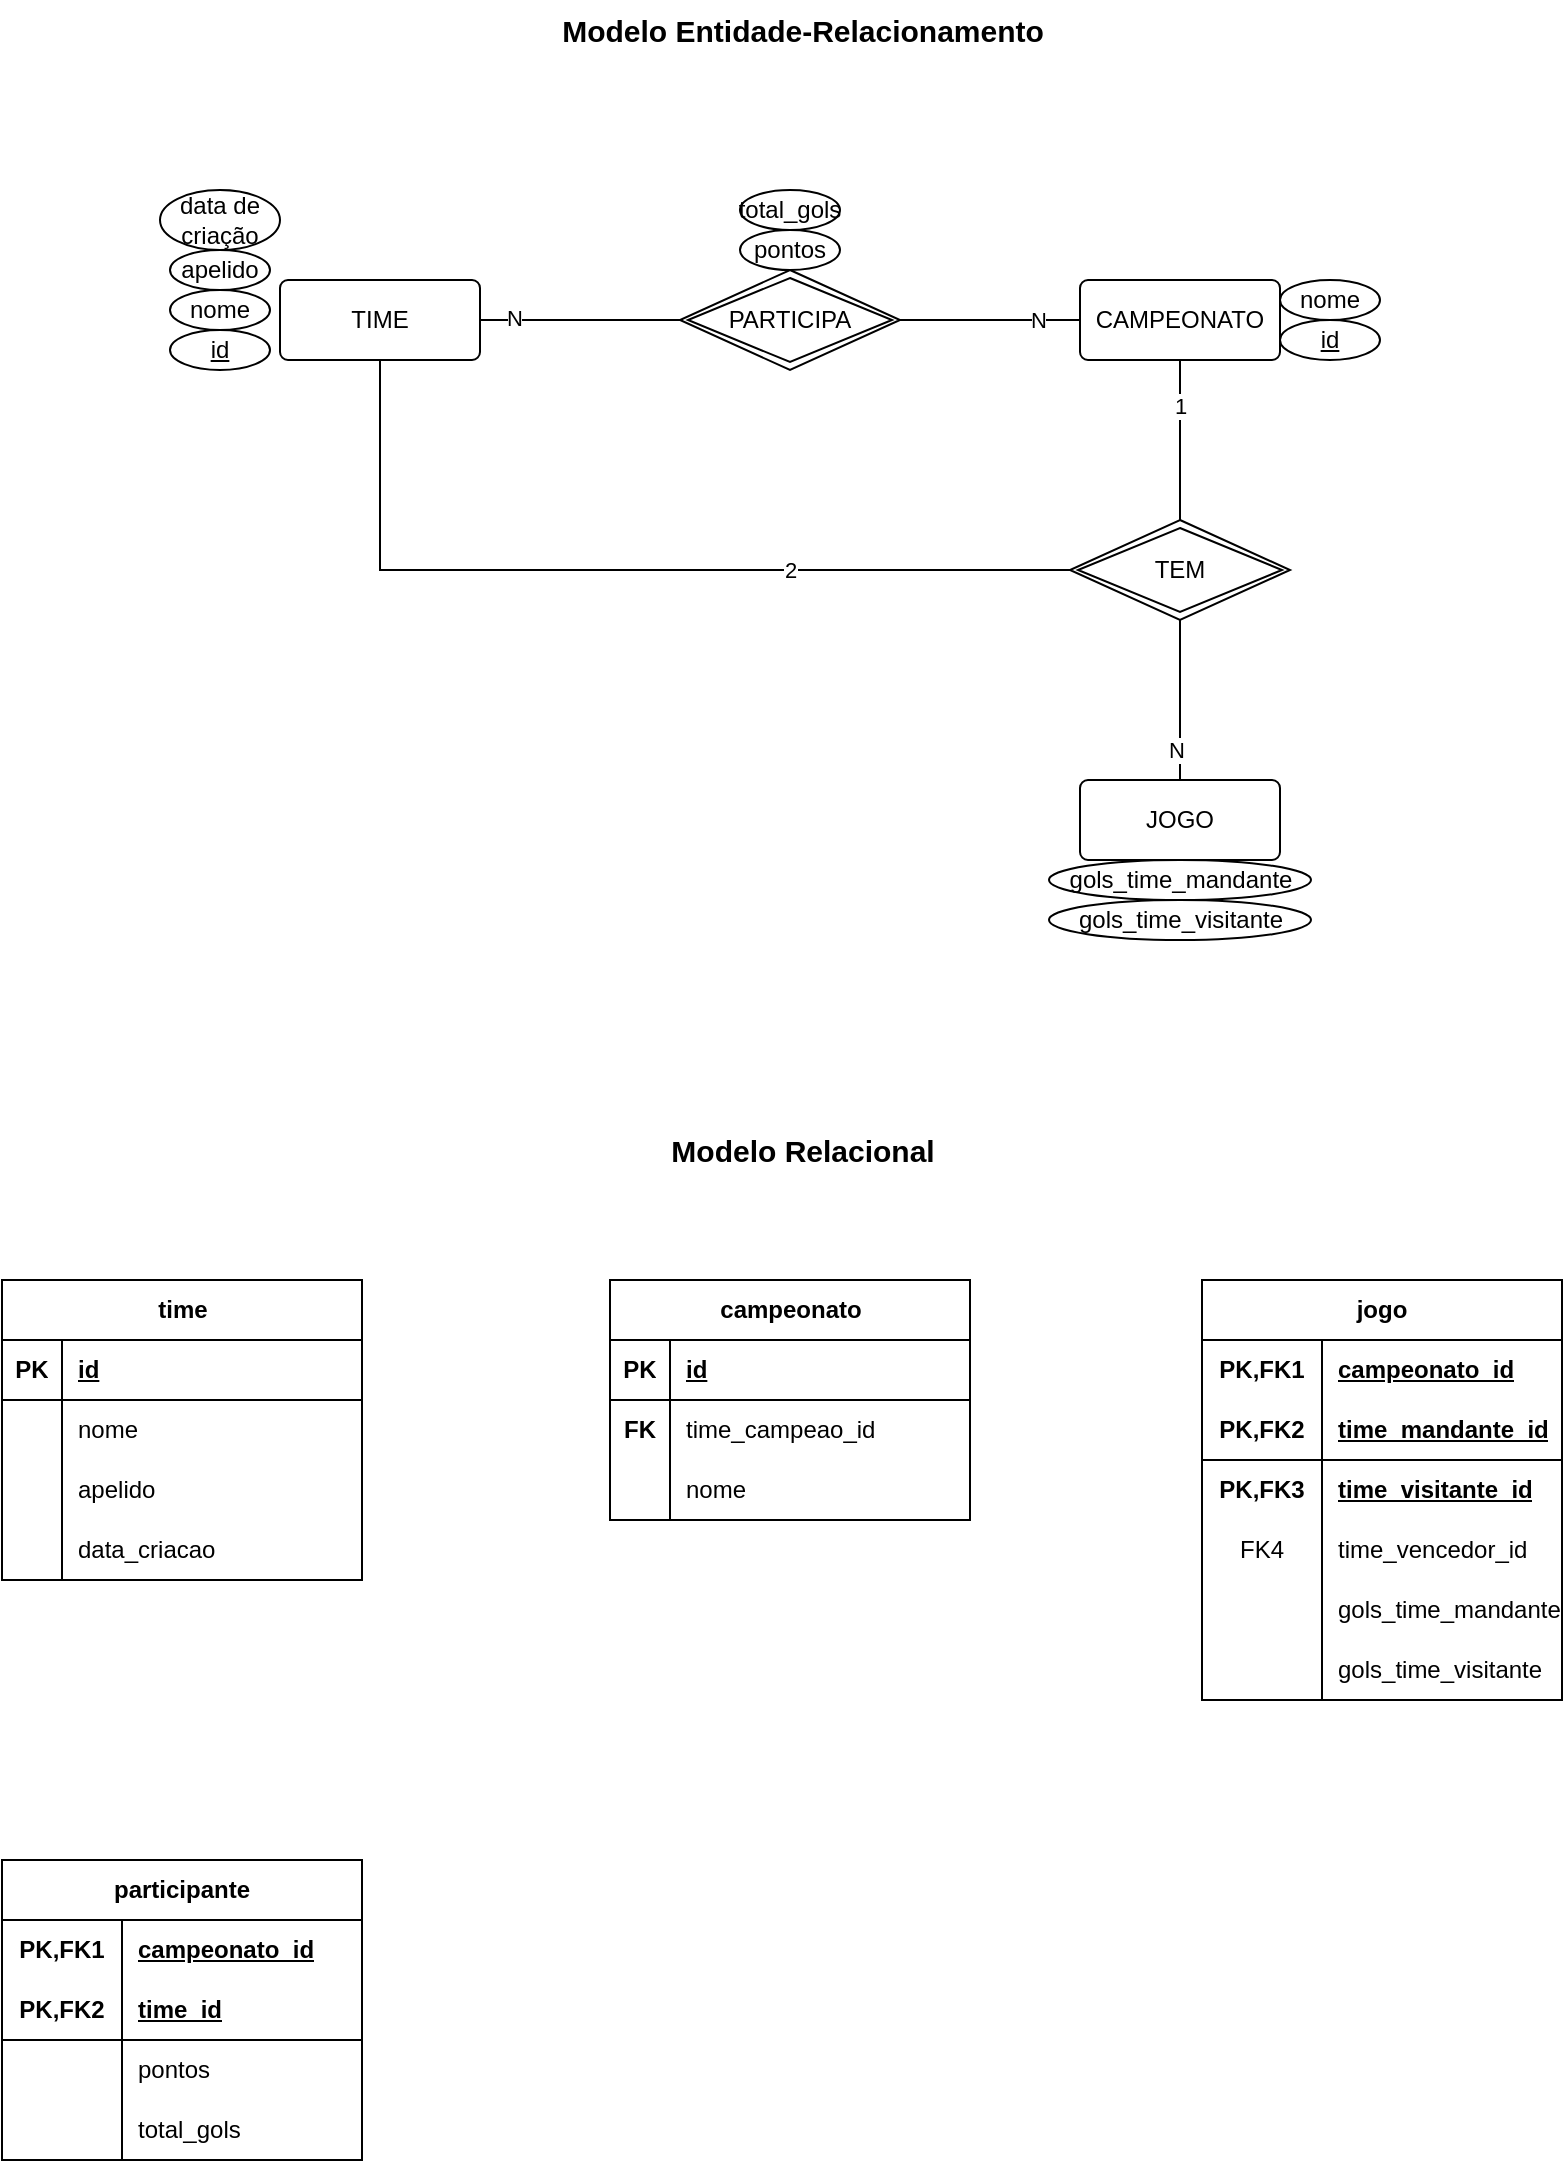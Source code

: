 <mxfile version="24.4.6" type="device">
  <diagram name="Página-1" id="VXblVbOKyWeB-gYm5yo9">
    <mxGraphModel dx="1434" dy="796" grid="1" gridSize="10" guides="1" tooltips="1" connect="1" arrows="1" fold="1" page="1" pageScale="1" pageWidth="827" pageHeight="1169" math="0" shadow="0">
      <root>
        <mxCell id="0" />
        <mxCell id="1" parent="0" />
        <mxCell id="goC1NKmQpTko3ypFXfzP-6" style="edgeStyle=orthogonalEdgeStyle;rounded=0;orthogonalLoop=1;jettySize=auto;html=1;entryX=0;entryY=0.5;entryDx=0;entryDy=0;endArrow=none;endFill=0;" parent="1" source="goC1NKmQpTko3ypFXfzP-1" target="goC1NKmQpTko3ypFXfzP-5" edge="1">
          <mxGeometry relative="1" as="geometry" />
        </mxCell>
        <mxCell id="goC1NKmQpTko3ypFXfzP-9" value="N" style="edgeLabel;html=1;align=center;verticalAlign=middle;resizable=0;points=[];" parent="goC1NKmQpTko3ypFXfzP-6" vertex="1" connectable="0">
          <mxGeometry x="-0.66" y="1" relative="1" as="geometry">
            <mxPoint as="offset" />
          </mxGeometry>
        </mxCell>
        <mxCell id="goC1NKmQpTko3ypFXfzP-47" style="edgeStyle=orthogonalEdgeStyle;rounded=0;orthogonalLoop=1;jettySize=auto;html=1;exitX=0.5;exitY=1;exitDx=0;exitDy=0;entryX=0;entryY=0.5;entryDx=0;entryDy=0;endArrow=none;endFill=0;" parent="1" source="goC1NKmQpTko3ypFXfzP-1" target="goC1NKmQpTko3ypFXfzP-10" edge="1">
          <mxGeometry relative="1" as="geometry" />
        </mxCell>
        <mxCell id="goC1NKmQpTko3ypFXfzP-48" value="2" style="edgeLabel;html=1;align=center;verticalAlign=middle;resizable=0;points=[];" parent="goC1NKmQpTko3ypFXfzP-47" vertex="1" connectable="0">
          <mxGeometry x="0.271" y="-1" relative="1" as="geometry">
            <mxPoint x="24" y="-1" as="offset" />
          </mxGeometry>
        </mxCell>
        <mxCell id="goC1NKmQpTko3ypFXfzP-1" value="TIME" style="rounded=1;arcSize=10;whiteSpace=wrap;html=1;align=center;" parent="1" vertex="1">
          <mxGeometry x="169" y="410" width="100" height="40" as="geometry" />
        </mxCell>
        <mxCell id="goC1NKmQpTko3ypFXfzP-11" style="edgeStyle=orthogonalEdgeStyle;rounded=0;orthogonalLoop=1;jettySize=auto;html=1;entryX=0.5;entryY=0;entryDx=0;entryDy=0;endArrow=none;endFill=0;" parent="1" source="goC1NKmQpTko3ypFXfzP-3" target="goC1NKmQpTko3ypFXfzP-10" edge="1">
          <mxGeometry relative="1" as="geometry" />
        </mxCell>
        <mxCell id="goC1NKmQpTko3ypFXfzP-14" value="1" style="edgeLabel;html=1;align=center;verticalAlign=middle;resizable=0;points=[];" parent="goC1NKmQpTko3ypFXfzP-11" vertex="1" connectable="0">
          <mxGeometry x="-0.425" y="2" relative="1" as="geometry">
            <mxPoint x="-2" as="offset" />
          </mxGeometry>
        </mxCell>
        <mxCell id="goC1NKmQpTko3ypFXfzP-3" value="CAMPEONATO" style="rounded=1;arcSize=10;whiteSpace=wrap;html=1;align=center;" parent="1" vertex="1">
          <mxGeometry x="569" y="410" width="100" height="40" as="geometry" />
        </mxCell>
        <mxCell id="goC1NKmQpTko3ypFXfzP-4" value="JOGO" style="rounded=1;arcSize=10;whiteSpace=wrap;html=1;align=center;" parent="1" vertex="1">
          <mxGeometry x="569" y="660" width="100" height="40" as="geometry" />
        </mxCell>
        <mxCell id="goC1NKmQpTko3ypFXfzP-7" style="edgeStyle=orthogonalEdgeStyle;rounded=0;orthogonalLoop=1;jettySize=auto;html=1;entryX=0;entryY=0.5;entryDx=0;entryDy=0;endArrow=none;endFill=0;" parent="1" source="goC1NKmQpTko3ypFXfzP-5" target="goC1NKmQpTko3ypFXfzP-3" edge="1">
          <mxGeometry relative="1" as="geometry" />
        </mxCell>
        <mxCell id="goC1NKmQpTko3ypFXfzP-8" value="N" style="edgeLabel;html=1;align=center;verticalAlign=middle;resizable=0;points=[];" parent="goC1NKmQpTko3ypFXfzP-7" vertex="1" connectable="0">
          <mxGeometry x="0.533" relative="1" as="geometry">
            <mxPoint as="offset" />
          </mxGeometry>
        </mxCell>
        <mxCell id="goC1NKmQpTko3ypFXfzP-5" value="PARTICIPA" style="shape=rhombus;double=1;perimeter=rhombusPerimeter;whiteSpace=wrap;html=1;align=center;" parent="1" vertex="1">
          <mxGeometry x="369" y="405" width="110" height="50" as="geometry" />
        </mxCell>
        <mxCell id="goC1NKmQpTko3ypFXfzP-12" style="edgeStyle=orthogonalEdgeStyle;rounded=0;orthogonalLoop=1;jettySize=auto;html=1;endArrow=none;endFill=0;" parent="1" source="goC1NKmQpTko3ypFXfzP-10" target="goC1NKmQpTko3ypFXfzP-4" edge="1">
          <mxGeometry relative="1" as="geometry" />
        </mxCell>
        <mxCell id="goC1NKmQpTko3ypFXfzP-13" value="N" style="edgeLabel;html=1;align=center;verticalAlign=middle;resizable=0;points=[];" parent="goC1NKmQpTko3ypFXfzP-12" vertex="1" connectable="0">
          <mxGeometry x="0.625" y="-2" relative="1" as="geometry">
            <mxPoint as="offset" />
          </mxGeometry>
        </mxCell>
        <mxCell id="goC1NKmQpTko3ypFXfzP-10" value="TEM" style="shape=rhombus;double=1;perimeter=rhombusPerimeter;whiteSpace=wrap;html=1;align=center;" parent="1" vertex="1">
          <mxGeometry x="564" y="530" width="110" height="50" as="geometry" />
        </mxCell>
        <mxCell id="goC1NKmQpTko3ypFXfzP-15" value="id" style="ellipse;whiteSpace=wrap;html=1;align=center;fontStyle=4;" parent="1" vertex="1">
          <mxGeometry x="114" y="435" width="50" height="20" as="geometry" />
        </mxCell>
        <mxCell id="goC1NKmQpTko3ypFXfzP-16" value="nome" style="ellipse;whiteSpace=wrap;html=1;align=center;" parent="1" vertex="1">
          <mxGeometry x="114" y="415" width="50" height="20" as="geometry" />
        </mxCell>
        <mxCell id="goC1NKmQpTko3ypFXfzP-17" value="apelido" style="ellipse;whiteSpace=wrap;html=1;align=center;" parent="1" vertex="1">
          <mxGeometry x="114" y="395" width="50" height="20" as="geometry" />
        </mxCell>
        <mxCell id="goC1NKmQpTko3ypFXfzP-18" value="data de criação" style="ellipse;whiteSpace=wrap;html=1;align=center;" parent="1" vertex="1">
          <mxGeometry x="109" y="365" width="60" height="30" as="geometry" />
        </mxCell>
        <mxCell id="goC1NKmQpTko3ypFXfzP-19" value="id" style="ellipse;whiteSpace=wrap;html=1;align=center;fontStyle=4;" parent="1" vertex="1">
          <mxGeometry x="669" y="430" width="50" height="20" as="geometry" />
        </mxCell>
        <mxCell id="goC1NKmQpTko3ypFXfzP-33" value="pontos" style="ellipse;whiteSpace=wrap;html=1;align=center;" parent="1" vertex="1">
          <mxGeometry x="399" y="385" width="50" height="20" as="geometry" />
        </mxCell>
        <mxCell id="goC1NKmQpTko3ypFXfzP-34" value="nome" style="ellipse;whiteSpace=wrap;html=1;align=center;" parent="1" vertex="1">
          <mxGeometry x="669" y="410" width="50" height="20" as="geometry" />
        </mxCell>
        <mxCell id="goC1NKmQpTko3ypFXfzP-49" value="total_gols" style="ellipse;whiteSpace=wrap;html=1;align=center;" parent="1" vertex="1">
          <mxGeometry x="399" y="365" width="50" height="20" as="geometry" />
        </mxCell>
        <mxCell id="goC1NKmQpTko3ypFXfzP-50" value="gols_time_mandante" style="ellipse;whiteSpace=wrap;html=1;align=center;" parent="1" vertex="1">
          <mxGeometry x="553.5" y="700" width="131" height="20" as="geometry" />
        </mxCell>
        <mxCell id="goC1NKmQpTko3ypFXfzP-51" value="gols_time_visitante" style="ellipse;whiteSpace=wrap;html=1;align=center;" parent="1" vertex="1">
          <mxGeometry x="553.5" y="720" width="131" height="20" as="geometry" />
        </mxCell>
        <mxCell id="goC1NKmQpTko3ypFXfzP-52" value="Modelo Entidade-Relacionamento" style="text;html=1;align=center;verticalAlign=middle;resizable=0;points=[];autosize=1;strokeColor=none;fillColor=none;fontStyle=1;fontSize=15;" parent="1" vertex="1">
          <mxGeometry x="305" y="270" width="250" height="30" as="geometry" />
        </mxCell>
        <mxCell id="goC1NKmQpTko3ypFXfzP-53" value="Modelo Relacional" style="text;html=1;align=center;verticalAlign=middle;resizable=0;points=[];autosize=1;strokeColor=none;fillColor=none;fontStyle=1;fontSize=15;" parent="1" vertex="1">
          <mxGeometry x="355" y="830" width="150" height="30" as="geometry" />
        </mxCell>
        <mxCell id="goC1NKmQpTko3ypFXfzP-54" value="time" style="shape=table;startSize=30;container=1;collapsible=1;childLayout=tableLayout;fixedRows=1;rowLines=0;fontStyle=1;align=center;resizeLast=1;html=1;" parent="1" vertex="1">
          <mxGeometry x="30" y="910" width="180" height="150" as="geometry" />
        </mxCell>
        <mxCell id="goC1NKmQpTko3ypFXfzP-55" value="" style="shape=tableRow;horizontal=0;startSize=0;swimlaneHead=0;swimlaneBody=0;fillColor=none;collapsible=0;dropTarget=0;points=[[0,0.5],[1,0.5]];portConstraint=eastwest;top=0;left=0;right=0;bottom=1;" parent="goC1NKmQpTko3ypFXfzP-54" vertex="1">
          <mxGeometry y="30" width="180" height="30" as="geometry" />
        </mxCell>
        <mxCell id="goC1NKmQpTko3ypFXfzP-56" value="PK" style="shape=partialRectangle;connectable=0;fillColor=none;top=0;left=0;bottom=0;right=0;fontStyle=1;overflow=hidden;whiteSpace=wrap;html=1;" parent="goC1NKmQpTko3ypFXfzP-55" vertex="1">
          <mxGeometry width="30" height="30" as="geometry">
            <mxRectangle width="30" height="30" as="alternateBounds" />
          </mxGeometry>
        </mxCell>
        <mxCell id="goC1NKmQpTko3ypFXfzP-57" value="id" style="shape=partialRectangle;connectable=0;fillColor=none;top=0;left=0;bottom=0;right=0;align=left;spacingLeft=6;fontStyle=5;overflow=hidden;whiteSpace=wrap;html=1;" parent="goC1NKmQpTko3ypFXfzP-55" vertex="1">
          <mxGeometry x="30" width="150" height="30" as="geometry">
            <mxRectangle width="150" height="30" as="alternateBounds" />
          </mxGeometry>
        </mxCell>
        <mxCell id="goC1NKmQpTko3ypFXfzP-58" value="" style="shape=tableRow;horizontal=0;startSize=0;swimlaneHead=0;swimlaneBody=0;fillColor=none;collapsible=0;dropTarget=0;points=[[0,0.5],[1,0.5]];portConstraint=eastwest;top=0;left=0;right=0;bottom=0;" parent="goC1NKmQpTko3ypFXfzP-54" vertex="1">
          <mxGeometry y="60" width="180" height="30" as="geometry" />
        </mxCell>
        <mxCell id="goC1NKmQpTko3ypFXfzP-59" value="" style="shape=partialRectangle;connectable=0;fillColor=none;top=0;left=0;bottom=0;right=0;editable=1;overflow=hidden;whiteSpace=wrap;html=1;" parent="goC1NKmQpTko3ypFXfzP-58" vertex="1">
          <mxGeometry width="30" height="30" as="geometry">
            <mxRectangle width="30" height="30" as="alternateBounds" />
          </mxGeometry>
        </mxCell>
        <mxCell id="goC1NKmQpTko3ypFXfzP-60" value="nome" style="shape=partialRectangle;connectable=0;fillColor=none;top=0;left=0;bottom=0;right=0;align=left;spacingLeft=6;overflow=hidden;whiteSpace=wrap;html=1;" parent="goC1NKmQpTko3ypFXfzP-58" vertex="1">
          <mxGeometry x="30" width="150" height="30" as="geometry">
            <mxRectangle width="150" height="30" as="alternateBounds" />
          </mxGeometry>
        </mxCell>
        <mxCell id="goC1NKmQpTko3ypFXfzP-61" value="" style="shape=tableRow;horizontal=0;startSize=0;swimlaneHead=0;swimlaneBody=0;fillColor=none;collapsible=0;dropTarget=0;points=[[0,0.5],[1,0.5]];portConstraint=eastwest;top=0;left=0;right=0;bottom=0;" parent="goC1NKmQpTko3ypFXfzP-54" vertex="1">
          <mxGeometry y="90" width="180" height="30" as="geometry" />
        </mxCell>
        <mxCell id="goC1NKmQpTko3ypFXfzP-62" value="" style="shape=partialRectangle;connectable=0;fillColor=none;top=0;left=0;bottom=0;right=0;editable=1;overflow=hidden;whiteSpace=wrap;html=1;" parent="goC1NKmQpTko3ypFXfzP-61" vertex="1">
          <mxGeometry width="30" height="30" as="geometry">
            <mxRectangle width="30" height="30" as="alternateBounds" />
          </mxGeometry>
        </mxCell>
        <mxCell id="goC1NKmQpTko3ypFXfzP-63" value="apelido" style="shape=partialRectangle;connectable=0;fillColor=none;top=0;left=0;bottom=0;right=0;align=left;spacingLeft=6;overflow=hidden;whiteSpace=wrap;html=1;" parent="goC1NKmQpTko3ypFXfzP-61" vertex="1">
          <mxGeometry x="30" width="150" height="30" as="geometry">
            <mxRectangle width="150" height="30" as="alternateBounds" />
          </mxGeometry>
        </mxCell>
        <mxCell id="goC1NKmQpTko3ypFXfzP-64" value="" style="shape=tableRow;horizontal=0;startSize=0;swimlaneHead=0;swimlaneBody=0;fillColor=none;collapsible=0;dropTarget=0;points=[[0,0.5],[1,0.5]];portConstraint=eastwest;top=0;left=0;right=0;bottom=0;" parent="goC1NKmQpTko3ypFXfzP-54" vertex="1">
          <mxGeometry y="120" width="180" height="30" as="geometry" />
        </mxCell>
        <mxCell id="goC1NKmQpTko3ypFXfzP-65" value="" style="shape=partialRectangle;connectable=0;fillColor=none;top=0;left=0;bottom=0;right=0;editable=1;overflow=hidden;whiteSpace=wrap;html=1;" parent="goC1NKmQpTko3ypFXfzP-64" vertex="1">
          <mxGeometry width="30" height="30" as="geometry">
            <mxRectangle width="30" height="30" as="alternateBounds" />
          </mxGeometry>
        </mxCell>
        <mxCell id="goC1NKmQpTko3ypFXfzP-66" value="data_criacao" style="shape=partialRectangle;connectable=0;fillColor=none;top=0;left=0;bottom=0;right=0;align=left;spacingLeft=6;overflow=hidden;whiteSpace=wrap;html=1;" parent="goC1NKmQpTko3ypFXfzP-64" vertex="1">
          <mxGeometry x="30" width="150" height="30" as="geometry">
            <mxRectangle width="150" height="30" as="alternateBounds" />
          </mxGeometry>
        </mxCell>
        <mxCell id="goC1NKmQpTko3ypFXfzP-80" value="campeonato" style="shape=table;startSize=30;container=1;collapsible=1;childLayout=tableLayout;fixedRows=1;rowLines=0;fontStyle=1;align=center;resizeLast=1;html=1;" parent="1" vertex="1">
          <mxGeometry x="334" y="910" width="180" height="120" as="geometry" />
        </mxCell>
        <mxCell id="goC1NKmQpTko3ypFXfzP-81" value="" style="shape=tableRow;horizontal=0;startSize=0;swimlaneHead=0;swimlaneBody=0;fillColor=none;collapsible=0;dropTarget=0;points=[[0,0.5],[1,0.5]];portConstraint=eastwest;top=0;left=0;right=0;bottom=1;" parent="goC1NKmQpTko3ypFXfzP-80" vertex="1">
          <mxGeometry y="30" width="180" height="30" as="geometry" />
        </mxCell>
        <mxCell id="goC1NKmQpTko3ypFXfzP-82" value="PK" style="shape=partialRectangle;connectable=0;fillColor=none;top=0;left=0;bottom=0;right=0;fontStyle=1;overflow=hidden;whiteSpace=wrap;html=1;" parent="goC1NKmQpTko3ypFXfzP-81" vertex="1">
          <mxGeometry width="30" height="30" as="geometry">
            <mxRectangle width="30" height="30" as="alternateBounds" />
          </mxGeometry>
        </mxCell>
        <mxCell id="goC1NKmQpTko3ypFXfzP-83" value="id" style="shape=partialRectangle;connectable=0;fillColor=none;top=0;left=0;bottom=0;right=0;align=left;spacingLeft=6;fontStyle=5;overflow=hidden;whiteSpace=wrap;html=1;" parent="goC1NKmQpTko3ypFXfzP-81" vertex="1">
          <mxGeometry x="30" width="150" height="30" as="geometry">
            <mxRectangle width="150" height="30" as="alternateBounds" />
          </mxGeometry>
        </mxCell>
        <mxCell id="goC1NKmQpTko3ypFXfzP-84" value="" style="shape=tableRow;horizontal=0;startSize=0;swimlaneHead=0;swimlaneBody=0;fillColor=none;collapsible=0;dropTarget=0;points=[[0,0.5],[1,0.5]];portConstraint=eastwest;top=0;left=0;right=0;bottom=0;" parent="goC1NKmQpTko3ypFXfzP-80" vertex="1">
          <mxGeometry y="60" width="180" height="30" as="geometry" />
        </mxCell>
        <mxCell id="goC1NKmQpTko3ypFXfzP-85" value="&lt;b&gt;FK&lt;/b&gt;" style="shape=partialRectangle;connectable=0;fillColor=none;top=0;left=0;bottom=0;right=0;editable=1;overflow=hidden;whiteSpace=wrap;html=1;" parent="goC1NKmQpTko3ypFXfzP-84" vertex="1">
          <mxGeometry width="30" height="30" as="geometry">
            <mxRectangle width="30" height="30" as="alternateBounds" />
          </mxGeometry>
        </mxCell>
        <mxCell id="goC1NKmQpTko3ypFXfzP-86" value="time_campeao_id" style="shape=partialRectangle;connectable=0;fillColor=none;top=0;left=0;bottom=0;right=0;align=left;spacingLeft=6;overflow=hidden;whiteSpace=wrap;html=1;" parent="goC1NKmQpTko3ypFXfzP-84" vertex="1">
          <mxGeometry x="30" width="150" height="30" as="geometry">
            <mxRectangle width="150" height="30" as="alternateBounds" />
          </mxGeometry>
        </mxCell>
        <mxCell id="goC1NKmQpTko3ypFXfzP-87" value="" style="shape=tableRow;horizontal=0;startSize=0;swimlaneHead=0;swimlaneBody=0;fillColor=none;collapsible=0;dropTarget=0;points=[[0,0.5],[1,0.5]];portConstraint=eastwest;top=0;left=0;right=0;bottom=0;" parent="goC1NKmQpTko3ypFXfzP-80" vertex="1">
          <mxGeometry y="90" width="180" height="30" as="geometry" />
        </mxCell>
        <mxCell id="goC1NKmQpTko3ypFXfzP-88" value="" style="shape=partialRectangle;connectable=0;fillColor=none;top=0;left=0;bottom=0;right=0;editable=1;overflow=hidden;whiteSpace=wrap;html=1;" parent="goC1NKmQpTko3ypFXfzP-87" vertex="1">
          <mxGeometry width="30" height="30" as="geometry">
            <mxRectangle width="30" height="30" as="alternateBounds" />
          </mxGeometry>
        </mxCell>
        <mxCell id="goC1NKmQpTko3ypFXfzP-89" value="nome" style="shape=partialRectangle;connectable=0;fillColor=none;top=0;left=0;bottom=0;right=0;align=left;spacingLeft=6;overflow=hidden;whiteSpace=wrap;html=1;" parent="goC1NKmQpTko3ypFXfzP-87" vertex="1">
          <mxGeometry x="30" width="150" height="30" as="geometry">
            <mxRectangle width="150" height="30" as="alternateBounds" />
          </mxGeometry>
        </mxCell>
        <mxCell id="goC1NKmQpTko3ypFXfzP-163" value="jogo" style="shape=table;startSize=30;container=1;collapsible=1;childLayout=tableLayout;fixedRows=1;rowLines=0;fontStyle=1;align=center;resizeLast=1;html=1;whiteSpace=wrap;" parent="1" vertex="1">
          <mxGeometry x="630" y="910" width="180" height="210" as="geometry" />
        </mxCell>
        <mxCell id="goC1NKmQpTko3ypFXfzP-164" value="" style="shape=tableRow;horizontal=0;startSize=0;swimlaneHead=0;swimlaneBody=0;fillColor=none;collapsible=0;dropTarget=0;points=[[0,0.5],[1,0.5]];portConstraint=eastwest;top=0;left=0;right=0;bottom=0;html=1;" parent="goC1NKmQpTko3ypFXfzP-163" vertex="1">
          <mxGeometry y="30" width="180" height="30" as="geometry" />
        </mxCell>
        <mxCell id="goC1NKmQpTko3ypFXfzP-165" value="PK,FK1" style="shape=partialRectangle;connectable=0;fillColor=none;top=0;left=0;bottom=0;right=0;fontStyle=1;overflow=hidden;html=1;whiteSpace=wrap;" parent="goC1NKmQpTko3ypFXfzP-164" vertex="1">
          <mxGeometry width="60" height="30" as="geometry">
            <mxRectangle width="60" height="30" as="alternateBounds" />
          </mxGeometry>
        </mxCell>
        <mxCell id="goC1NKmQpTko3ypFXfzP-166" value="campeonato_id" style="shape=partialRectangle;connectable=0;fillColor=none;top=0;left=0;bottom=0;right=0;align=left;spacingLeft=6;fontStyle=5;overflow=hidden;html=1;whiteSpace=wrap;" parent="goC1NKmQpTko3ypFXfzP-164" vertex="1">
          <mxGeometry x="60" width="120" height="30" as="geometry">
            <mxRectangle width="120" height="30" as="alternateBounds" />
          </mxGeometry>
        </mxCell>
        <mxCell id="goC1NKmQpTko3ypFXfzP-167" value="" style="shape=tableRow;horizontal=0;startSize=0;swimlaneHead=0;swimlaneBody=0;fillColor=none;collapsible=0;dropTarget=0;points=[[0,0.5],[1,0.5]];portConstraint=eastwest;top=0;left=0;right=0;bottom=1;html=1;" parent="goC1NKmQpTko3ypFXfzP-163" vertex="1">
          <mxGeometry y="60" width="180" height="30" as="geometry" />
        </mxCell>
        <mxCell id="goC1NKmQpTko3ypFXfzP-168" value="PK,FK2" style="shape=partialRectangle;connectable=0;fillColor=none;top=0;left=0;bottom=0;right=0;fontStyle=1;overflow=hidden;html=1;whiteSpace=wrap;" parent="goC1NKmQpTko3ypFXfzP-167" vertex="1">
          <mxGeometry width="60" height="30" as="geometry">
            <mxRectangle width="60" height="30" as="alternateBounds" />
          </mxGeometry>
        </mxCell>
        <mxCell id="goC1NKmQpTko3ypFXfzP-169" value="time_mandante_id" style="shape=partialRectangle;connectable=0;fillColor=none;top=0;left=0;bottom=0;right=0;align=left;spacingLeft=6;fontStyle=5;overflow=hidden;html=1;whiteSpace=wrap;" parent="goC1NKmQpTko3ypFXfzP-167" vertex="1">
          <mxGeometry x="60" width="120" height="30" as="geometry">
            <mxRectangle width="120" height="30" as="alternateBounds" />
          </mxGeometry>
        </mxCell>
        <mxCell id="goC1NKmQpTko3ypFXfzP-170" value="" style="shape=tableRow;horizontal=0;startSize=0;swimlaneHead=0;swimlaneBody=0;fillColor=none;collapsible=0;dropTarget=0;points=[[0,0.5],[1,0.5]];portConstraint=eastwest;top=0;left=0;right=0;bottom=0;html=1;" parent="goC1NKmQpTko3ypFXfzP-163" vertex="1">
          <mxGeometry y="90" width="180" height="30" as="geometry" />
        </mxCell>
        <mxCell id="goC1NKmQpTko3ypFXfzP-171" value="&lt;b&gt;PK,FK3&lt;/b&gt;" style="shape=partialRectangle;connectable=0;fillColor=none;top=0;left=0;bottom=0;right=0;editable=1;overflow=hidden;html=1;whiteSpace=wrap;" parent="goC1NKmQpTko3ypFXfzP-170" vertex="1">
          <mxGeometry width="60" height="30" as="geometry">
            <mxRectangle width="60" height="30" as="alternateBounds" />
          </mxGeometry>
        </mxCell>
        <mxCell id="goC1NKmQpTko3ypFXfzP-172" value="&lt;b&gt;&lt;u&gt;time_visitante_id&lt;/u&gt;&lt;/b&gt;" style="shape=partialRectangle;connectable=0;fillColor=none;top=0;left=0;bottom=0;right=0;align=left;spacingLeft=6;overflow=hidden;html=1;whiteSpace=wrap;" parent="goC1NKmQpTko3ypFXfzP-170" vertex="1">
          <mxGeometry x="60" width="120" height="30" as="geometry">
            <mxRectangle width="120" height="30" as="alternateBounds" />
          </mxGeometry>
        </mxCell>
        <mxCell id="goC1NKmQpTko3ypFXfzP-173" value="" style="shape=tableRow;horizontal=0;startSize=0;swimlaneHead=0;swimlaneBody=0;fillColor=none;collapsible=0;dropTarget=0;points=[[0,0.5],[1,0.5]];portConstraint=eastwest;top=0;left=0;right=0;bottom=0;html=1;" parent="goC1NKmQpTko3ypFXfzP-163" vertex="1">
          <mxGeometry y="120" width="180" height="30" as="geometry" />
        </mxCell>
        <mxCell id="goC1NKmQpTko3ypFXfzP-174" value="FK4" style="shape=partialRectangle;connectable=0;fillColor=none;top=0;left=0;bottom=0;right=0;editable=1;overflow=hidden;html=1;whiteSpace=wrap;" parent="goC1NKmQpTko3ypFXfzP-173" vertex="1">
          <mxGeometry width="60" height="30" as="geometry">
            <mxRectangle width="60" height="30" as="alternateBounds" />
          </mxGeometry>
        </mxCell>
        <mxCell id="goC1NKmQpTko3ypFXfzP-175" value="time_vencedor_id" style="shape=partialRectangle;connectable=0;fillColor=none;top=0;left=0;bottom=0;right=0;align=left;spacingLeft=6;overflow=hidden;html=1;whiteSpace=wrap;" parent="goC1NKmQpTko3ypFXfzP-173" vertex="1">
          <mxGeometry x="60" width="120" height="30" as="geometry">
            <mxRectangle width="120" height="30" as="alternateBounds" />
          </mxGeometry>
        </mxCell>
        <mxCell id="goC1NKmQpTko3ypFXfzP-176" value="" style="shape=tableRow;horizontal=0;startSize=0;swimlaneHead=0;swimlaneBody=0;fillColor=none;collapsible=0;dropTarget=0;points=[[0,0.5],[1,0.5]];portConstraint=eastwest;top=0;left=0;right=0;bottom=0;html=1;" parent="goC1NKmQpTko3ypFXfzP-163" vertex="1">
          <mxGeometry y="150" width="180" height="30" as="geometry" />
        </mxCell>
        <mxCell id="goC1NKmQpTko3ypFXfzP-177" value="" style="shape=partialRectangle;connectable=0;fillColor=none;top=0;left=0;bottom=0;right=0;editable=1;overflow=hidden;html=1;whiteSpace=wrap;" parent="goC1NKmQpTko3ypFXfzP-176" vertex="1">
          <mxGeometry width="60" height="30" as="geometry">
            <mxRectangle width="60" height="30" as="alternateBounds" />
          </mxGeometry>
        </mxCell>
        <mxCell id="goC1NKmQpTko3ypFXfzP-178" value="gols_time_mandante" style="shape=partialRectangle;connectable=0;fillColor=none;top=0;left=0;bottom=0;right=0;align=left;spacingLeft=6;overflow=hidden;html=1;whiteSpace=wrap;" parent="goC1NKmQpTko3ypFXfzP-176" vertex="1">
          <mxGeometry x="60" width="120" height="30" as="geometry">
            <mxRectangle width="120" height="30" as="alternateBounds" />
          </mxGeometry>
        </mxCell>
        <mxCell id="goC1NKmQpTko3ypFXfzP-179" value="" style="shape=tableRow;horizontal=0;startSize=0;swimlaneHead=0;swimlaneBody=0;fillColor=none;collapsible=0;dropTarget=0;points=[[0,0.5],[1,0.5]];portConstraint=eastwest;top=0;left=0;right=0;bottom=0;html=1;" parent="goC1NKmQpTko3ypFXfzP-163" vertex="1">
          <mxGeometry y="180" width="180" height="30" as="geometry" />
        </mxCell>
        <mxCell id="goC1NKmQpTko3ypFXfzP-180" value="" style="shape=partialRectangle;connectable=0;fillColor=none;top=0;left=0;bottom=0;right=0;editable=1;overflow=hidden;html=1;whiteSpace=wrap;" parent="goC1NKmQpTko3ypFXfzP-179" vertex="1">
          <mxGeometry width="60" height="30" as="geometry">
            <mxRectangle width="60" height="30" as="alternateBounds" />
          </mxGeometry>
        </mxCell>
        <mxCell id="goC1NKmQpTko3ypFXfzP-181" value="gols_time_visitante" style="shape=partialRectangle;connectable=0;fillColor=none;top=0;left=0;bottom=0;right=0;align=left;spacingLeft=6;overflow=hidden;html=1;whiteSpace=wrap;" parent="goC1NKmQpTko3ypFXfzP-179" vertex="1">
          <mxGeometry x="60" width="120" height="30" as="geometry">
            <mxRectangle width="120" height="30" as="alternateBounds" />
          </mxGeometry>
        </mxCell>
        <mxCell id="goC1NKmQpTko3ypFXfzP-182" value="participante" style="shape=table;startSize=30;container=1;collapsible=1;childLayout=tableLayout;fixedRows=1;rowLines=0;fontStyle=1;align=center;resizeLast=1;html=1;whiteSpace=wrap;" parent="1" vertex="1">
          <mxGeometry x="30" y="1200" width="180" height="150" as="geometry" />
        </mxCell>
        <mxCell id="goC1NKmQpTko3ypFXfzP-183" value="" style="shape=tableRow;horizontal=0;startSize=0;swimlaneHead=0;swimlaneBody=0;fillColor=none;collapsible=0;dropTarget=0;points=[[0,0.5],[1,0.5]];portConstraint=eastwest;top=0;left=0;right=0;bottom=0;html=1;" parent="goC1NKmQpTko3ypFXfzP-182" vertex="1">
          <mxGeometry y="30" width="180" height="30" as="geometry" />
        </mxCell>
        <mxCell id="goC1NKmQpTko3ypFXfzP-184" value="PK,FK1" style="shape=partialRectangle;connectable=0;fillColor=none;top=0;left=0;bottom=0;right=0;fontStyle=1;overflow=hidden;html=1;whiteSpace=wrap;" parent="goC1NKmQpTko3ypFXfzP-183" vertex="1">
          <mxGeometry width="60" height="30" as="geometry">
            <mxRectangle width="60" height="30" as="alternateBounds" />
          </mxGeometry>
        </mxCell>
        <mxCell id="goC1NKmQpTko3ypFXfzP-185" value="campeonato_id" style="shape=partialRectangle;connectable=0;fillColor=none;top=0;left=0;bottom=0;right=0;align=left;spacingLeft=6;fontStyle=5;overflow=hidden;html=1;whiteSpace=wrap;" parent="goC1NKmQpTko3ypFXfzP-183" vertex="1">
          <mxGeometry x="60" width="120" height="30" as="geometry">
            <mxRectangle width="120" height="30" as="alternateBounds" />
          </mxGeometry>
        </mxCell>
        <mxCell id="goC1NKmQpTko3ypFXfzP-186" value="" style="shape=tableRow;horizontal=0;startSize=0;swimlaneHead=0;swimlaneBody=0;fillColor=none;collapsible=0;dropTarget=0;points=[[0,0.5],[1,0.5]];portConstraint=eastwest;top=0;left=0;right=0;bottom=1;html=1;" parent="goC1NKmQpTko3ypFXfzP-182" vertex="1">
          <mxGeometry y="60" width="180" height="30" as="geometry" />
        </mxCell>
        <mxCell id="goC1NKmQpTko3ypFXfzP-187" value="PK,FK2" style="shape=partialRectangle;connectable=0;fillColor=none;top=0;left=0;bottom=0;right=0;fontStyle=1;overflow=hidden;html=1;whiteSpace=wrap;" parent="goC1NKmQpTko3ypFXfzP-186" vertex="1">
          <mxGeometry width="60" height="30" as="geometry">
            <mxRectangle width="60" height="30" as="alternateBounds" />
          </mxGeometry>
        </mxCell>
        <mxCell id="goC1NKmQpTko3ypFXfzP-188" value="time_id" style="shape=partialRectangle;connectable=0;fillColor=none;top=0;left=0;bottom=0;right=0;align=left;spacingLeft=6;fontStyle=5;overflow=hidden;html=1;whiteSpace=wrap;" parent="goC1NKmQpTko3ypFXfzP-186" vertex="1">
          <mxGeometry x="60" width="120" height="30" as="geometry">
            <mxRectangle width="120" height="30" as="alternateBounds" />
          </mxGeometry>
        </mxCell>
        <mxCell id="goC1NKmQpTko3ypFXfzP-189" value="" style="shape=tableRow;horizontal=0;startSize=0;swimlaneHead=0;swimlaneBody=0;fillColor=none;collapsible=0;dropTarget=0;points=[[0,0.5],[1,0.5]];portConstraint=eastwest;top=0;left=0;right=0;bottom=0;html=1;" parent="goC1NKmQpTko3ypFXfzP-182" vertex="1">
          <mxGeometry y="90" width="180" height="30" as="geometry" />
        </mxCell>
        <mxCell id="goC1NKmQpTko3ypFXfzP-190" value="" style="shape=partialRectangle;connectable=0;fillColor=none;top=0;left=0;bottom=0;right=0;editable=1;overflow=hidden;html=1;whiteSpace=wrap;" parent="goC1NKmQpTko3ypFXfzP-189" vertex="1">
          <mxGeometry width="60" height="30" as="geometry">
            <mxRectangle width="60" height="30" as="alternateBounds" />
          </mxGeometry>
        </mxCell>
        <mxCell id="goC1NKmQpTko3ypFXfzP-191" value="pontos" style="shape=partialRectangle;connectable=0;fillColor=none;top=0;left=0;bottom=0;right=0;align=left;spacingLeft=6;overflow=hidden;html=1;whiteSpace=wrap;" parent="goC1NKmQpTko3ypFXfzP-189" vertex="1">
          <mxGeometry x="60" width="120" height="30" as="geometry">
            <mxRectangle width="120" height="30" as="alternateBounds" />
          </mxGeometry>
        </mxCell>
        <mxCell id="goC1NKmQpTko3ypFXfzP-192" value="" style="shape=tableRow;horizontal=0;startSize=0;swimlaneHead=0;swimlaneBody=0;fillColor=none;collapsible=0;dropTarget=0;points=[[0,0.5],[1,0.5]];portConstraint=eastwest;top=0;left=0;right=0;bottom=0;html=1;" parent="goC1NKmQpTko3ypFXfzP-182" vertex="1">
          <mxGeometry y="120" width="180" height="30" as="geometry" />
        </mxCell>
        <mxCell id="goC1NKmQpTko3ypFXfzP-193" value="" style="shape=partialRectangle;connectable=0;fillColor=none;top=0;left=0;bottom=0;right=0;editable=1;overflow=hidden;html=1;whiteSpace=wrap;" parent="goC1NKmQpTko3ypFXfzP-192" vertex="1">
          <mxGeometry width="60" height="30" as="geometry">
            <mxRectangle width="60" height="30" as="alternateBounds" />
          </mxGeometry>
        </mxCell>
        <mxCell id="goC1NKmQpTko3ypFXfzP-194" value="total_gols" style="shape=partialRectangle;connectable=0;fillColor=none;top=0;left=0;bottom=0;right=0;align=left;spacingLeft=6;overflow=hidden;html=1;whiteSpace=wrap;" parent="goC1NKmQpTko3ypFXfzP-192" vertex="1">
          <mxGeometry x="60" width="120" height="30" as="geometry">
            <mxRectangle width="120" height="30" as="alternateBounds" />
          </mxGeometry>
        </mxCell>
      </root>
    </mxGraphModel>
  </diagram>
</mxfile>
